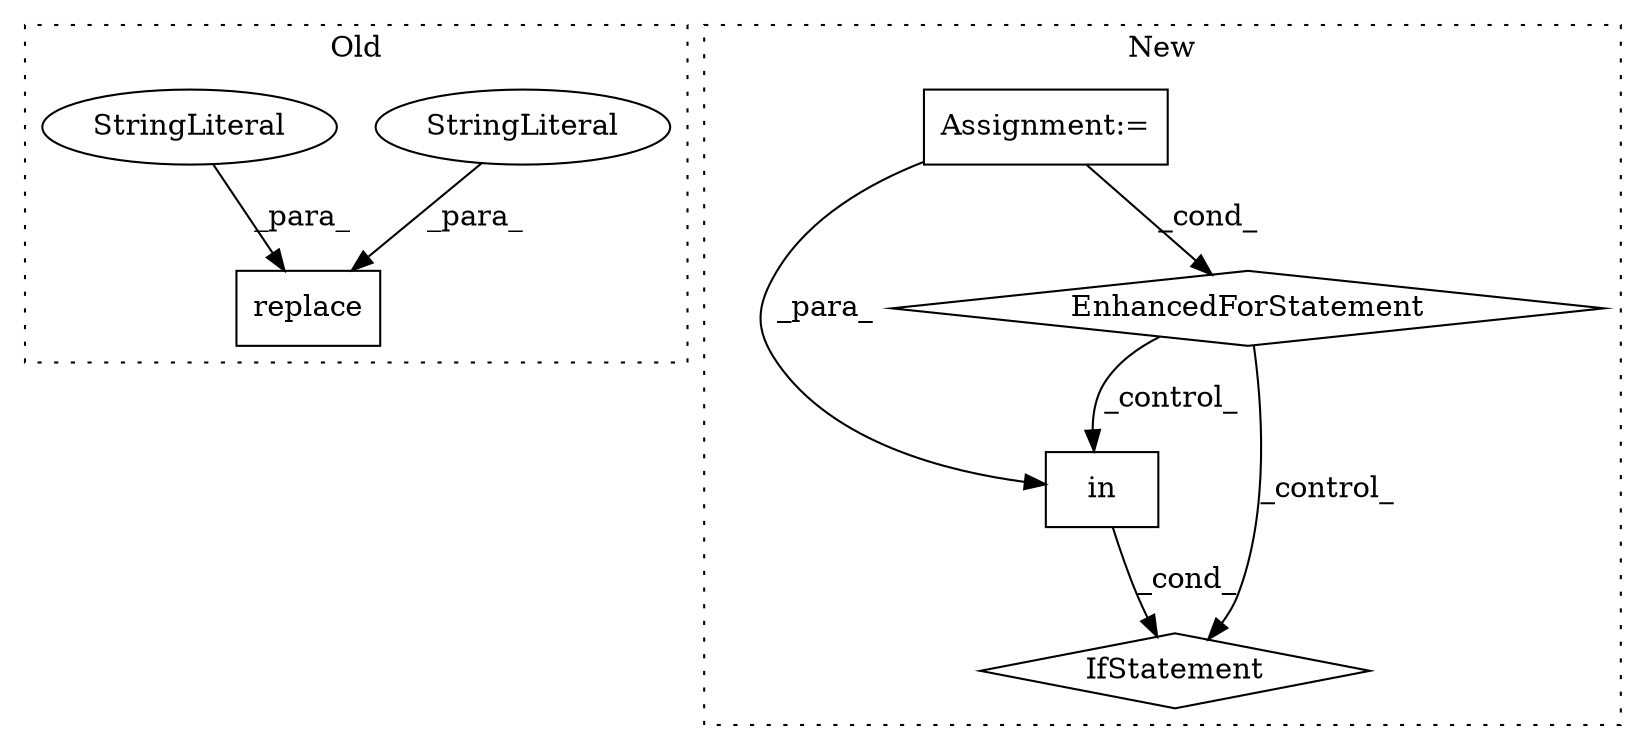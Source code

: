 digraph G {
subgraph cluster0 {
1 [label="replace" a="32" s="3619,3637" l="8,1" shape="box"];
4 [label="StringLiteral" a="45" s="3635" l="2" shape="ellipse"];
5 [label="StringLiteral" a="45" s="3627" l="7" shape="ellipse"];
label = "Old";
style="dotted";
}
subgraph cluster1 {
2 [label="in" a="105" s="5019" l="29" shape="box"];
3 [label="IfStatement" a="25" s="4924,5050" l="4,2" shape="diamond"];
6 [label="EnhancedForStatement" a="70" s="4773,4914" l="69,2" shape="diamond"];
7 [label="Assignment:=" a="7" s="4773,4914" l="69,2" shape="box"];
label = "New";
style="dotted";
}
2 -> 3 [label="_cond_"];
4 -> 1 [label="_para_"];
5 -> 1 [label="_para_"];
6 -> 3 [label="_control_"];
6 -> 2 [label="_control_"];
7 -> 2 [label="_para_"];
7 -> 6 [label="_cond_"];
}